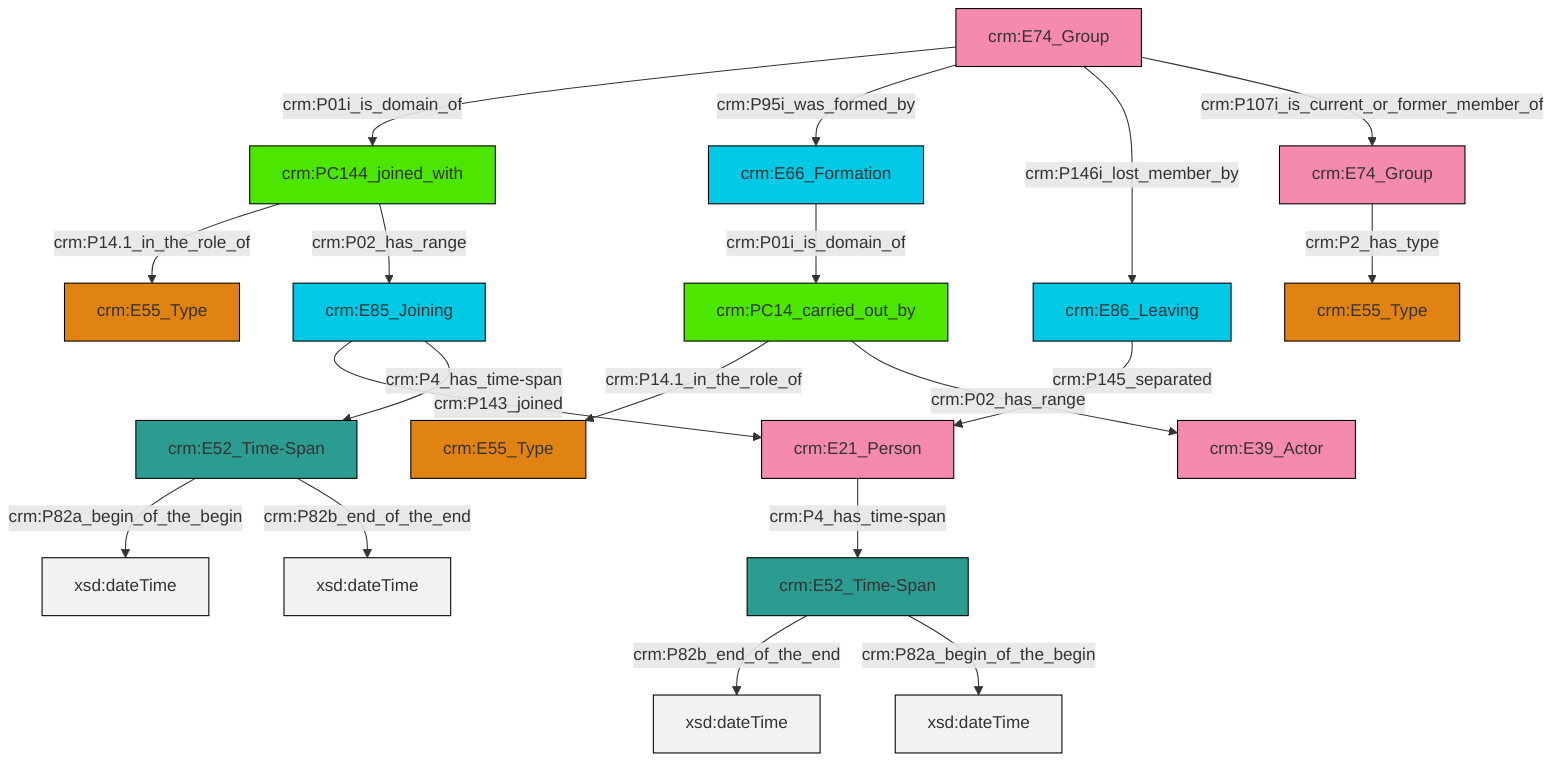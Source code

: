 graph TD
classDef Literal fill:#f2f2f2,stroke:#000000;
classDef CRM_Entity fill:#FFFFFF,stroke:#000000;
classDef Temporal_Entity fill:#00C9E6, stroke:#000000;
classDef Type fill:#E18312, stroke:#000000;
classDef Time-Span fill:#2C9C91, stroke:#000000;
classDef Appellation fill:#FFEB7F, stroke:#000000;
classDef Place fill:#008836, stroke:#000000;
classDef Persistent_Item fill:#B266B2, stroke:#000000;
classDef Conceptual_Object fill:#FFD700, stroke:#000000;
classDef Physical_Thing fill:#D2B48C, stroke:#000000;
classDef Actor fill:#f58aad, stroke:#000000;
classDef PC_Classes fill:#4ce600, stroke:#000000;
classDef Multi fill:#cccccc,stroke:#000000;

0["crm:PC14_carried_out_by"]:::PC_Classes -->|crm:P14.1_in_the_role_of| 1["crm:E55_Type"]:::Type
2["crm:E85_Joining"]:::Temporal_Entity -->|crm:P143_joined| 3["crm:E21_Person"]:::Actor
4["crm:E52_Time-Span"]:::Time-Span -->|crm:P82a_begin_of_the_begin| 5[xsd:dateTime]:::Literal
10["crm:E74_Group"]:::Actor -->|crm:P01i_is_domain_of| 11["crm:PC144_joined_with"]:::PC_Classes
11["crm:PC144_joined_with"]:::PC_Classes -->|crm:P14.1_in_the_role_of| 12["crm:E55_Type"]:::Type
10["crm:E74_Group"]:::Actor -->|crm:P95i_was_formed_by| 15["crm:E66_Formation"]:::Temporal_Entity
0["crm:PC14_carried_out_by"]:::PC_Classes -->|crm:P02_has_range| 16["crm:E39_Actor"]:::Actor
15["crm:E66_Formation"]:::Temporal_Entity -->|crm:P01i_is_domain_of| 0["crm:PC14_carried_out_by"]:::PC_Classes
2["crm:E85_Joining"]:::Temporal_Entity -->|crm:P4_has_time-span| 4["crm:E52_Time-Span"]:::Time-Span
3["crm:E21_Person"]:::Actor -->|crm:P4_has_time-span| 6["crm:E52_Time-Span"]:::Time-Span
11["crm:PC144_joined_with"]:::PC_Classes -->|crm:P02_has_range| 2["crm:E85_Joining"]:::Temporal_Entity
26["crm:E74_Group"]:::Actor -->|crm:P2_has_type| 8["crm:E55_Type"]:::Type
4["crm:E52_Time-Span"]:::Time-Span -->|crm:P82b_end_of_the_end| 30[xsd:dateTime]:::Literal
10["crm:E74_Group"]:::Actor -->|crm:P146i_lost_member_by| 17["crm:E86_Leaving"]:::Temporal_Entity
10["crm:E74_Group"]:::Actor -->|crm:P107i_is_current_or_former_member_of| 26["crm:E74_Group"]:::Actor
6["crm:E52_Time-Span"]:::Time-Span -->|crm:P82b_end_of_the_end| 31[xsd:dateTime]:::Literal
17["crm:E86_Leaving"]:::Temporal_Entity -->|crm:P145_separated| 3["crm:E21_Person"]:::Actor
6["crm:E52_Time-Span"]:::Time-Span -->|crm:P82a_begin_of_the_begin| 34[xsd:dateTime]:::Literal